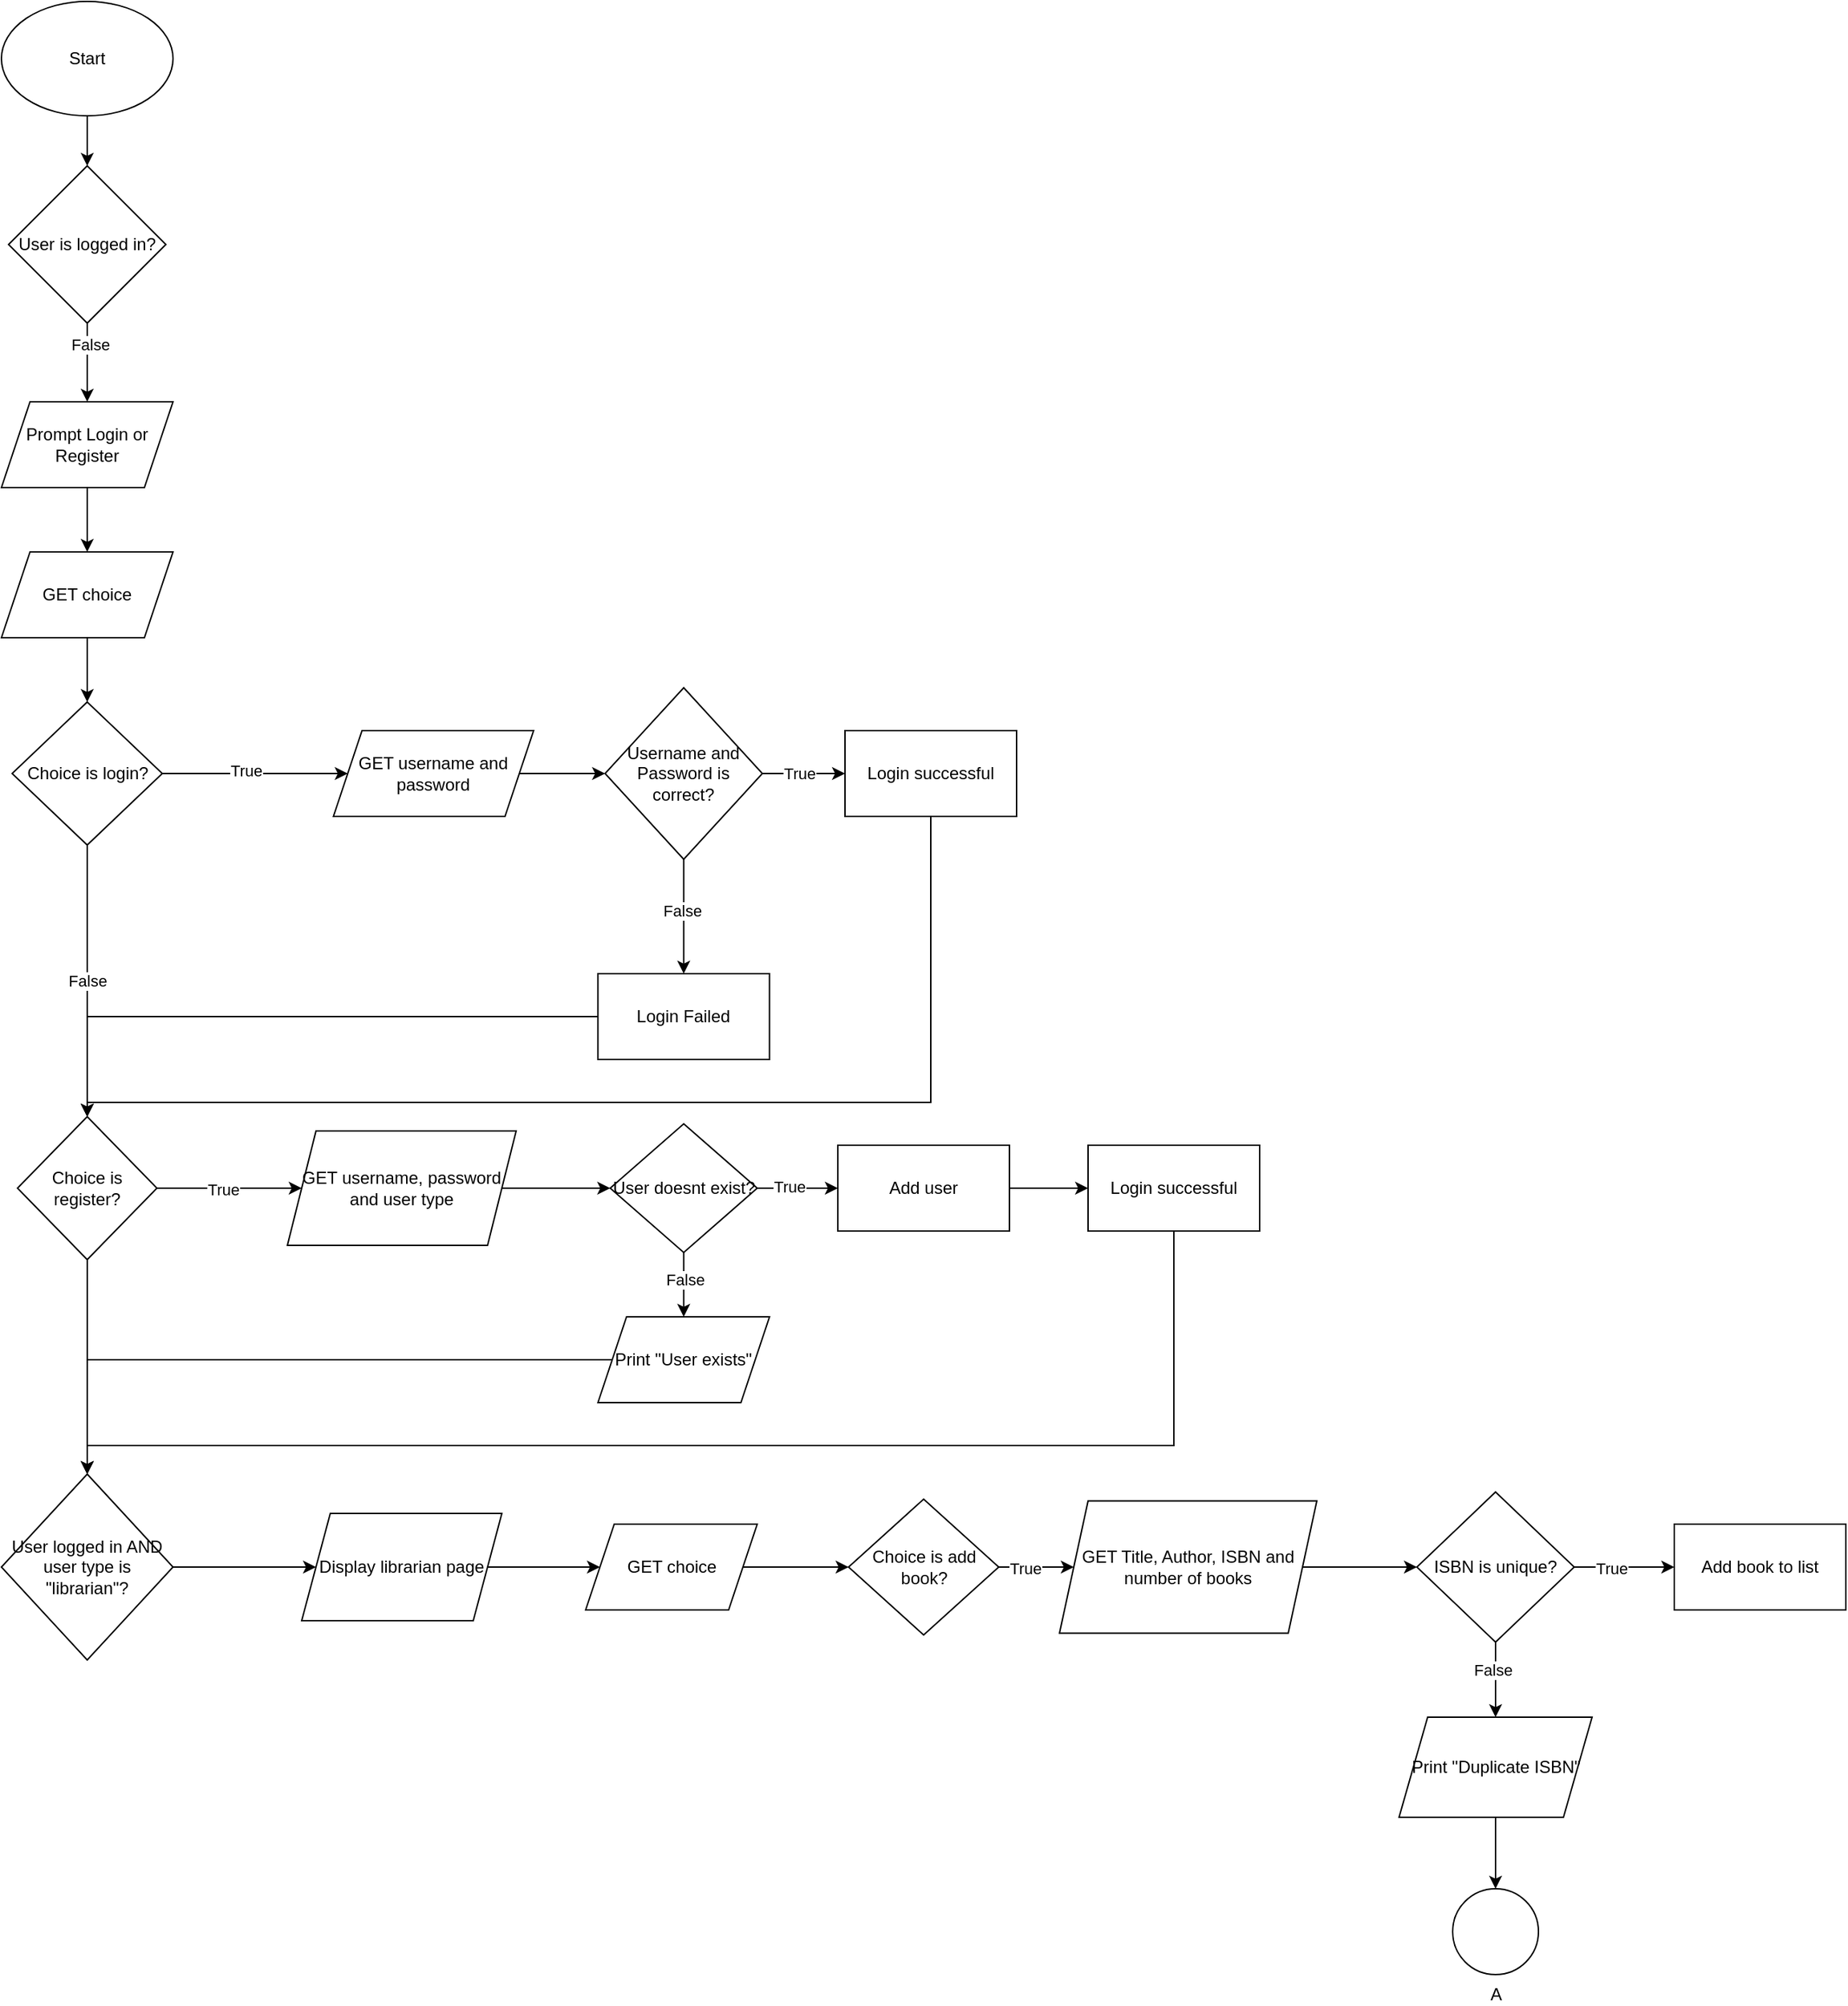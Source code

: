<mxfile version="24.7.12">
  <diagram name="Page-1" id="SSTJnW1BmEk-SJq0e-p4">
    <mxGraphModel dx="1290" dy="558" grid="1" gridSize="10" guides="1" tooltips="1" connect="1" arrows="1" fold="1" page="1" pageScale="1" pageWidth="850" pageHeight="1100" math="0" shadow="0">
      <root>
        <mxCell id="0" />
        <mxCell id="1" parent="0" />
        <mxCell id="cKItDvK8W3Hqo0DehDuH-44" value="" style="edgeStyle=orthogonalEdgeStyle;rounded=0;orthogonalLoop=1;jettySize=auto;html=1;" edge="1" parent="1" source="cKItDvK8W3Hqo0DehDuH-1" target="cKItDvK8W3Hqo0DehDuH-43">
          <mxGeometry relative="1" as="geometry" />
        </mxCell>
        <mxCell id="cKItDvK8W3Hqo0DehDuH-1" value="Start" style="ellipse;whiteSpace=wrap;html=1;" vertex="1" parent="1">
          <mxGeometry x="570" y="80" width="120" height="80" as="geometry" />
        </mxCell>
        <mxCell id="cKItDvK8W3Hqo0DehDuH-5" value="" style="edgeStyle=orthogonalEdgeStyle;rounded=0;orthogonalLoop=1;jettySize=auto;html=1;" edge="1" parent="1" source="cKItDvK8W3Hqo0DehDuH-2" target="cKItDvK8W3Hqo0DehDuH-4">
          <mxGeometry relative="1" as="geometry" />
        </mxCell>
        <mxCell id="cKItDvK8W3Hqo0DehDuH-2" value="Prompt Login or Register" style="shape=parallelogram;perimeter=parallelogramPerimeter;whiteSpace=wrap;html=1;fixedSize=1;" vertex="1" parent="1">
          <mxGeometry x="570" y="360" width="120" height="60" as="geometry" />
        </mxCell>
        <mxCell id="cKItDvK8W3Hqo0DehDuH-7" value="" style="edgeStyle=orthogonalEdgeStyle;rounded=0;orthogonalLoop=1;jettySize=auto;html=1;" edge="1" parent="1" source="cKItDvK8W3Hqo0DehDuH-4" target="cKItDvK8W3Hqo0DehDuH-6">
          <mxGeometry relative="1" as="geometry" />
        </mxCell>
        <mxCell id="cKItDvK8W3Hqo0DehDuH-4" value="GET choice" style="shape=parallelogram;perimeter=parallelogramPerimeter;whiteSpace=wrap;html=1;fixedSize=1;" vertex="1" parent="1">
          <mxGeometry x="570" y="465" width="120" height="60" as="geometry" />
        </mxCell>
        <mxCell id="cKItDvK8W3Hqo0DehDuH-9" value="" style="edgeStyle=orthogonalEdgeStyle;rounded=0;orthogonalLoop=1;jettySize=auto;html=1;" edge="1" parent="1" source="cKItDvK8W3Hqo0DehDuH-6" target="cKItDvK8W3Hqo0DehDuH-8">
          <mxGeometry relative="1" as="geometry" />
        </mxCell>
        <mxCell id="cKItDvK8W3Hqo0DehDuH-11" value="True" style="edgeLabel;html=1;align=center;verticalAlign=middle;resizable=0;points=[];" vertex="1" connectable="0" parent="cKItDvK8W3Hqo0DehDuH-9">
          <mxGeometry x="-0.098" y="2" relative="1" as="geometry">
            <mxPoint as="offset" />
          </mxGeometry>
        </mxCell>
        <mxCell id="cKItDvK8W3Hqo0DehDuH-13" value="" style="edgeStyle=orthogonalEdgeStyle;rounded=0;orthogonalLoop=1;jettySize=auto;html=1;" edge="1" parent="1" source="cKItDvK8W3Hqo0DehDuH-6" target="cKItDvK8W3Hqo0DehDuH-12">
          <mxGeometry relative="1" as="geometry" />
        </mxCell>
        <mxCell id="cKItDvK8W3Hqo0DehDuH-15" value="False" style="edgeLabel;html=1;align=center;verticalAlign=middle;resizable=0;points=[];" vertex="1" connectable="0" parent="cKItDvK8W3Hqo0DehDuH-13">
          <mxGeometry x="-0.0" relative="1" as="geometry">
            <mxPoint as="offset" />
          </mxGeometry>
        </mxCell>
        <mxCell id="cKItDvK8W3Hqo0DehDuH-6" value="Choice is login?" style="rhombus;whiteSpace=wrap;html=1;" vertex="1" parent="1">
          <mxGeometry x="577.5" y="570" width="105" height="100" as="geometry" />
        </mxCell>
        <mxCell id="cKItDvK8W3Hqo0DehDuH-17" value="" style="edgeStyle=orthogonalEdgeStyle;rounded=0;orthogonalLoop=1;jettySize=auto;html=1;" edge="1" parent="1" source="cKItDvK8W3Hqo0DehDuH-8" target="cKItDvK8W3Hqo0DehDuH-16">
          <mxGeometry relative="1" as="geometry" />
        </mxCell>
        <mxCell id="cKItDvK8W3Hqo0DehDuH-8" value="GET username and password" style="shape=parallelogram;perimeter=parallelogramPerimeter;whiteSpace=wrap;html=1;fixedSize=1;" vertex="1" parent="1">
          <mxGeometry x="802.2" y="590" width="140" height="60" as="geometry" />
        </mxCell>
        <mxCell id="cKItDvK8W3Hqo0DehDuH-59" value="" style="edgeStyle=orthogonalEdgeStyle;rounded=0;orthogonalLoop=1;jettySize=auto;html=1;" edge="1" parent="1" source="cKItDvK8W3Hqo0DehDuH-12" target="cKItDvK8W3Hqo0DehDuH-58">
          <mxGeometry relative="1" as="geometry" />
        </mxCell>
        <mxCell id="cKItDvK8W3Hqo0DehDuH-65" value="True" style="edgeLabel;html=1;align=center;verticalAlign=middle;resizable=0;points=[];" vertex="1" connectable="0" parent="cKItDvK8W3Hqo0DehDuH-59">
          <mxGeometry x="-0.106" y="-1" relative="1" as="geometry">
            <mxPoint as="offset" />
          </mxGeometry>
        </mxCell>
        <mxCell id="cKItDvK8W3Hqo0DehDuH-72" style="edgeStyle=orthogonalEdgeStyle;rounded=0;orthogonalLoop=1;jettySize=auto;html=1;entryX=0.5;entryY=0;entryDx=0;entryDy=0;" edge="1" parent="1" source="cKItDvK8W3Hqo0DehDuH-12" target="cKItDvK8W3Hqo0DehDuH-71">
          <mxGeometry relative="1" as="geometry" />
        </mxCell>
        <mxCell id="cKItDvK8W3Hqo0DehDuH-12" value="Choice is register?" style="rhombus;whiteSpace=wrap;html=1;" vertex="1" parent="1">
          <mxGeometry x="581.25" y="860" width="97.5" height="100" as="geometry" />
        </mxCell>
        <mxCell id="cKItDvK8W3Hqo0DehDuH-19" value="" style="edgeStyle=orthogonalEdgeStyle;rounded=0;orthogonalLoop=1;jettySize=auto;html=1;" edge="1" parent="1" source="cKItDvK8W3Hqo0DehDuH-16" target="cKItDvK8W3Hqo0DehDuH-18">
          <mxGeometry relative="1" as="geometry" />
        </mxCell>
        <mxCell id="cKItDvK8W3Hqo0DehDuH-21" value="False" style="edgeLabel;html=1;align=center;verticalAlign=middle;resizable=0;points=[];" vertex="1" connectable="0" parent="cKItDvK8W3Hqo0DehDuH-19">
          <mxGeometry x="-0.1" y="-1" relative="1" as="geometry">
            <mxPoint as="offset" />
          </mxGeometry>
        </mxCell>
        <mxCell id="cKItDvK8W3Hqo0DehDuH-23" value="" style="edgeStyle=orthogonalEdgeStyle;rounded=0;orthogonalLoop=1;jettySize=auto;html=1;entryX=0;entryY=0.5;entryDx=0;entryDy=0;" edge="1" parent="1" source="cKItDvK8W3Hqo0DehDuH-16" target="cKItDvK8W3Hqo0DehDuH-53">
          <mxGeometry relative="1" as="geometry">
            <mxPoint x="1162.2" y="620" as="targetPoint" />
          </mxGeometry>
        </mxCell>
        <mxCell id="cKItDvK8W3Hqo0DehDuH-29" value="True" style="edgeLabel;html=1;align=center;verticalAlign=middle;resizable=0;points=[];" vertex="1" connectable="0" parent="cKItDvK8W3Hqo0DehDuH-23">
          <mxGeometry x="-0.1" y="-2" relative="1" as="geometry">
            <mxPoint y="-2" as="offset" />
          </mxGeometry>
        </mxCell>
        <mxCell id="cKItDvK8W3Hqo0DehDuH-16" value="Username and Password is correct?" style="rhombus;whiteSpace=wrap;html=1;" vertex="1" parent="1">
          <mxGeometry x="992.2" y="560" width="110" height="120" as="geometry" />
        </mxCell>
        <mxCell id="cKItDvK8W3Hqo0DehDuH-55" style="edgeStyle=orthogonalEdgeStyle;rounded=0;orthogonalLoop=1;jettySize=auto;html=1;entryX=0.5;entryY=0;entryDx=0;entryDy=0;" edge="1" parent="1" source="cKItDvK8W3Hqo0DehDuH-18" target="cKItDvK8W3Hqo0DehDuH-12">
          <mxGeometry relative="1" as="geometry">
            <Array as="points">
              <mxPoint x="630" y="790" />
            </Array>
          </mxGeometry>
        </mxCell>
        <mxCell id="cKItDvK8W3Hqo0DehDuH-18" value="Login Failed" style="rounded=0;whiteSpace=wrap;html=1;" vertex="1" parent="1">
          <mxGeometry x="987.2" y="760" width="120" height="60" as="geometry" />
        </mxCell>
        <mxCell id="cKItDvK8W3Hqo0DehDuH-51" value="" style="edgeStyle=orthogonalEdgeStyle;rounded=0;orthogonalLoop=1;jettySize=auto;html=1;" edge="1" parent="1" source="cKItDvK8W3Hqo0DehDuH-43" target="cKItDvK8W3Hqo0DehDuH-2">
          <mxGeometry relative="1" as="geometry" />
        </mxCell>
        <mxCell id="cKItDvK8W3Hqo0DehDuH-52" value="False" style="edgeLabel;html=1;align=center;verticalAlign=middle;resizable=0;points=[];" vertex="1" connectable="0" parent="cKItDvK8W3Hqo0DehDuH-51">
          <mxGeometry x="-0.467" y="2" relative="1" as="geometry">
            <mxPoint as="offset" />
          </mxGeometry>
        </mxCell>
        <mxCell id="cKItDvK8W3Hqo0DehDuH-43" value="User is logged in?" style="rhombus;whiteSpace=wrap;html=1;" vertex="1" parent="1">
          <mxGeometry x="575" y="195" width="110" height="110" as="geometry" />
        </mxCell>
        <mxCell id="cKItDvK8W3Hqo0DehDuH-57" style="edgeStyle=orthogonalEdgeStyle;rounded=0;orthogonalLoop=1;jettySize=auto;html=1;" edge="1" parent="1" source="cKItDvK8W3Hqo0DehDuH-53" target="cKItDvK8W3Hqo0DehDuH-12">
          <mxGeometry relative="1" as="geometry">
            <Array as="points">
              <mxPoint x="1220" y="850" />
              <mxPoint x="630" y="850" />
            </Array>
          </mxGeometry>
        </mxCell>
        <mxCell id="cKItDvK8W3Hqo0DehDuH-53" value="Login successful" style="rounded=0;whiteSpace=wrap;html=1;" vertex="1" parent="1">
          <mxGeometry x="1160" y="590" width="120" height="60" as="geometry" />
        </mxCell>
        <mxCell id="cKItDvK8W3Hqo0DehDuH-61" value="" style="edgeStyle=orthogonalEdgeStyle;rounded=0;orthogonalLoop=1;jettySize=auto;html=1;" edge="1" parent="1" source="cKItDvK8W3Hqo0DehDuH-58" target="cKItDvK8W3Hqo0DehDuH-60">
          <mxGeometry relative="1" as="geometry" />
        </mxCell>
        <mxCell id="cKItDvK8W3Hqo0DehDuH-58" value="GET username, password and user type" style="shape=parallelogram;perimeter=parallelogramPerimeter;whiteSpace=wrap;html=1;fixedSize=1;" vertex="1" parent="1">
          <mxGeometry x="770" y="870" width="160" height="80" as="geometry" />
        </mxCell>
        <mxCell id="cKItDvK8W3Hqo0DehDuH-63" value="" style="edgeStyle=orthogonalEdgeStyle;rounded=0;orthogonalLoop=1;jettySize=auto;html=1;" edge="1" parent="1" source="cKItDvK8W3Hqo0DehDuH-60" target="cKItDvK8W3Hqo0DehDuH-62">
          <mxGeometry relative="1" as="geometry" />
        </mxCell>
        <mxCell id="cKItDvK8W3Hqo0DehDuH-64" value="True" style="edgeLabel;html=1;align=center;verticalAlign=middle;resizable=0;points=[];" vertex="1" connectable="0" parent="cKItDvK8W3Hqo0DehDuH-63">
          <mxGeometry x="-0.206" y="1" relative="1" as="geometry">
            <mxPoint as="offset" />
          </mxGeometry>
        </mxCell>
        <mxCell id="cKItDvK8W3Hqo0DehDuH-69" value="" style="edgeStyle=orthogonalEdgeStyle;rounded=0;orthogonalLoop=1;jettySize=auto;html=1;" edge="1" parent="1" source="cKItDvK8W3Hqo0DehDuH-60" target="cKItDvK8W3Hqo0DehDuH-68">
          <mxGeometry relative="1" as="geometry" />
        </mxCell>
        <mxCell id="cKItDvK8W3Hqo0DehDuH-70" value="False" style="edgeLabel;html=1;align=center;verticalAlign=middle;resizable=0;points=[];" vertex="1" connectable="0" parent="cKItDvK8W3Hqo0DehDuH-69">
          <mxGeometry x="-0.156" y="1" relative="1" as="geometry">
            <mxPoint as="offset" />
          </mxGeometry>
        </mxCell>
        <mxCell id="cKItDvK8W3Hqo0DehDuH-60" value="User doesnt exist?" style="rhombus;whiteSpace=wrap;html=1;" vertex="1" parent="1">
          <mxGeometry x="995.8" y="865" width="102.8" height="90" as="geometry" />
        </mxCell>
        <mxCell id="cKItDvK8W3Hqo0DehDuH-67" value="" style="edgeStyle=orthogonalEdgeStyle;rounded=0;orthogonalLoop=1;jettySize=auto;html=1;" edge="1" parent="1" source="cKItDvK8W3Hqo0DehDuH-62" target="cKItDvK8W3Hqo0DehDuH-66">
          <mxGeometry relative="1" as="geometry" />
        </mxCell>
        <mxCell id="cKItDvK8W3Hqo0DehDuH-62" value="Add user" style="rounded=0;whiteSpace=wrap;html=1;" vertex="1" parent="1">
          <mxGeometry x="1155" y="880" width="120" height="60" as="geometry" />
        </mxCell>
        <mxCell id="cKItDvK8W3Hqo0DehDuH-74" style="edgeStyle=orthogonalEdgeStyle;rounded=0;orthogonalLoop=1;jettySize=auto;html=1;entryX=0.5;entryY=0;entryDx=0;entryDy=0;" edge="1" parent="1" source="cKItDvK8W3Hqo0DehDuH-66" target="cKItDvK8W3Hqo0DehDuH-71">
          <mxGeometry relative="1" as="geometry">
            <Array as="points">
              <mxPoint x="1390" y="1090" />
              <mxPoint x="630" y="1090" />
            </Array>
          </mxGeometry>
        </mxCell>
        <mxCell id="cKItDvK8W3Hqo0DehDuH-66" value="Login successful" style="rounded=0;whiteSpace=wrap;html=1;" vertex="1" parent="1">
          <mxGeometry x="1330" y="880" width="120" height="60" as="geometry" />
        </mxCell>
        <mxCell id="cKItDvK8W3Hqo0DehDuH-73" style="edgeStyle=orthogonalEdgeStyle;rounded=0;orthogonalLoop=1;jettySize=auto;html=1;entryX=0.5;entryY=0;entryDx=0;entryDy=0;" edge="1" parent="1" source="cKItDvK8W3Hqo0DehDuH-68" target="cKItDvK8W3Hqo0DehDuH-71">
          <mxGeometry relative="1" as="geometry" />
        </mxCell>
        <mxCell id="cKItDvK8W3Hqo0DehDuH-68" value="Print &quot;User exists&quot;" style="shape=parallelogram;perimeter=parallelogramPerimeter;whiteSpace=wrap;html=1;fixedSize=1;" vertex="1" parent="1">
          <mxGeometry x="987.2" y="1000" width="120" height="60" as="geometry" />
        </mxCell>
        <mxCell id="cKItDvK8W3Hqo0DehDuH-76" value="" style="edgeStyle=orthogonalEdgeStyle;rounded=0;orthogonalLoop=1;jettySize=auto;html=1;" edge="1" parent="1" source="cKItDvK8W3Hqo0DehDuH-71" target="cKItDvK8W3Hqo0DehDuH-75">
          <mxGeometry relative="1" as="geometry" />
        </mxCell>
        <mxCell id="cKItDvK8W3Hqo0DehDuH-71" value="User logged in AND user type is &quot;librarian&quot;?" style="rhombus;whiteSpace=wrap;html=1;" vertex="1" parent="1">
          <mxGeometry x="570" y="1110" width="120" height="130" as="geometry" />
        </mxCell>
        <mxCell id="cKItDvK8W3Hqo0DehDuH-78" value="" style="edgeStyle=orthogonalEdgeStyle;rounded=0;orthogonalLoop=1;jettySize=auto;html=1;" edge="1" parent="1" source="cKItDvK8W3Hqo0DehDuH-75" target="cKItDvK8W3Hqo0DehDuH-77">
          <mxGeometry relative="1" as="geometry" />
        </mxCell>
        <mxCell id="cKItDvK8W3Hqo0DehDuH-75" value="Display librarian page" style="shape=parallelogram;perimeter=parallelogramPerimeter;whiteSpace=wrap;html=1;fixedSize=1;" vertex="1" parent="1">
          <mxGeometry x="780" y="1137.5" width="140" height="75" as="geometry" />
        </mxCell>
        <mxCell id="cKItDvK8W3Hqo0DehDuH-80" value="" style="edgeStyle=orthogonalEdgeStyle;rounded=0;orthogonalLoop=1;jettySize=auto;html=1;" edge="1" parent="1" source="cKItDvK8W3Hqo0DehDuH-77" target="cKItDvK8W3Hqo0DehDuH-79">
          <mxGeometry relative="1" as="geometry" />
        </mxCell>
        <mxCell id="cKItDvK8W3Hqo0DehDuH-77" value="GET choice" style="shape=parallelogram;perimeter=parallelogramPerimeter;whiteSpace=wrap;html=1;fixedSize=1;" vertex="1" parent="1">
          <mxGeometry x="978.6" y="1145" width="120" height="60" as="geometry" />
        </mxCell>
        <mxCell id="cKItDvK8W3Hqo0DehDuH-82" value="" style="edgeStyle=orthogonalEdgeStyle;rounded=0;orthogonalLoop=1;jettySize=auto;html=1;" edge="1" parent="1" source="cKItDvK8W3Hqo0DehDuH-79" target="cKItDvK8W3Hqo0DehDuH-81">
          <mxGeometry relative="1" as="geometry" />
        </mxCell>
        <mxCell id="cKItDvK8W3Hqo0DehDuH-93" value="True" style="edgeLabel;html=1;align=center;verticalAlign=middle;resizable=0;points=[];" vertex="1" connectable="0" parent="cKItDvK8W3Hqo0DehDuH-82">
          <mxGeometry x="-0.19" y="-1" relative="1" as="geometry">
            <mxPoint x="-3" as="offset" />
          </mxGeometry>
        </mxCell>
        <mxCell id="cKItDvK8W3Hqo0DehDuH-79" value="Choice is add book?" style="rhombus;whiteSpace=wrap;html=1;" vertex="1" parent="1">
          <mxGeometry x="1162.5" y="1127.5" width="105" height="95" as="geometry" />
        </mxCell>
        <mxCell id="cKItDvK8W3Hqo0DehDuH-84" value="" style="edgeStyle=orthogonalEdgeStyle;rounded=0;orthogonalLoop=1;jettySize=auto;html=1;" edge="1" parent="1" source="cKItDvK8W3Hqo0DehDuH-81" target="cKItDvK8W3Hqo0DehDuH-83">
          <mxGeometry relative="1" as="geometry" />
        </mxCell>
        <mxCell id="cKItDvK8W3Hqo0DehDuH-81" value="GET Title, Author, ISBN and number of books" style="shape=parallelogram;perimeter=parallelogramPerimeter;whiteSpace=wrap;html=1;fixedSize=1;" vertex="1" parent="1">
          <mxGeometry x="1310" y="1128.75" width="180" height="92.5" as="geometry" />
        </mxCell>
        <mxCell id="cKItDvK8W3Hqo0DehDuH-87" value="" style="edgeStyle=orthogonalEdgeStyle;rounded=0;orthogonalLoop=1;jettySize=auto;html=1;" edge="1" parent="1" source="cKItDvK8W3Hqo0DehDuH-83" target="cKItDvK8W3Hqo0DehDuH-86">
          <mxGeometry relative="1" as="geometry" />
        </mxCell>
        <mxCell id="cKItDvK8W3Hqo0DehDuH-90" value="True" style="edgeLabel;html=1;align=center;verticalAlign=middle;resizable=0;points=[];" vertex="1" connectable="0" parent="cKItDvK8W3Hqo0DehDuH-87">
          <mxGeometry x="-0.257" y="-1" relative="1" as="geometry">
            <mxPoint as="offset" />
          </mxGeometry>
        </mxCell>
        <mxCell id="cKItDvK8W3Hqo0DehDuH-89" value="" style="edgeStyle=orthogonalEdgeStyle;rounded=0;orthogonalLoop=1;jettySize=auto;html=1;" edge="1" parent="1" source="cKItDvK8W3Hqo0DehDuH-83" target="cKItDvK8W3Hqo0DehDuH-88">
          <mxGeometry relative="1" as="geometry" />
        </mxCell>
        <mxCell id="cKItDvK8W3Hqo0DehDuH-92" value="False" style="edgeLabel;html=1;align=center;verticalAlign=middle;resizable=0;points=[];" vertex="1" connectable="0" parent="cKItDvK8W3Hqo0DehDuH-89">
          <mxGeometry x="-0.257" y="-2" relative="1" as="geometry">
            <mxPoint as="offset" />
          </mxGeometry>
        </mxCell>
        <mxCell id="cKItDvK8W3Hqo0DehDuH-83" value="ISBN is unique?" style="rhombus;whiteSpace=wrap;html=1;" vertex="1" parent="1">
          <mxGeometry x="1560" y="1122.5" width="110" height="105" as="geometry" />
        </mxCell>
        <mxCell id="cKItDvK8W3Hqo0DehDuH-86" value="Add book to list" style="rounded=0;whiteSpace=wrap;html=1;" vertex="1" parent="1">
          <mxGeometry x="1740" y="1145" width="120" height="60" as="geometry" />
        </mxCell>
        <mxCell id="cKItDvK8W3Hqo0DehDuH-96" value="" style="edgeStyle=orthogonalEdgeStyle;rounded=0;orthogonalLoop=1;jettySize=auto;html=1;" edge="1" parent="1" source="cKItDvK8W3Hqo0DehDuH-88" target="cKItDvK8W3Hqo0DehDuH-95">
          <mxGeometry relative="1" as="geometry" />
        </mxCell>
        <mxCell id="cKItDvK8W3Hqo0DehDuH-88" value="Print &quot;Duplicate ISBN&quot;" style="shape=parallelogram;perimeter=parallelogramPerimeter;whiteSpace=wrap;html=1;fixedSize=1;" vertex="1" parent="1">
          <mxGeometry x="1547.5" y="1280" width="135" height="70" as="geometry" />
        </mxCell>
        <mxCell id="cKItDvK8W3Hqo0DehDuH-95" value="A" style="verticalLabelPosition=bottom;verticalAlign=top;html=1;shape=mxgraph.flowchart.on-page_reference;" vertex="1" parent="1">
          <mxGeometry x="1585" y="1400" width="60" height="60" as="geometry" />
        </mxCell>
      </root>
    </mxGraphModel>
  </diagram>
</mxfile>
